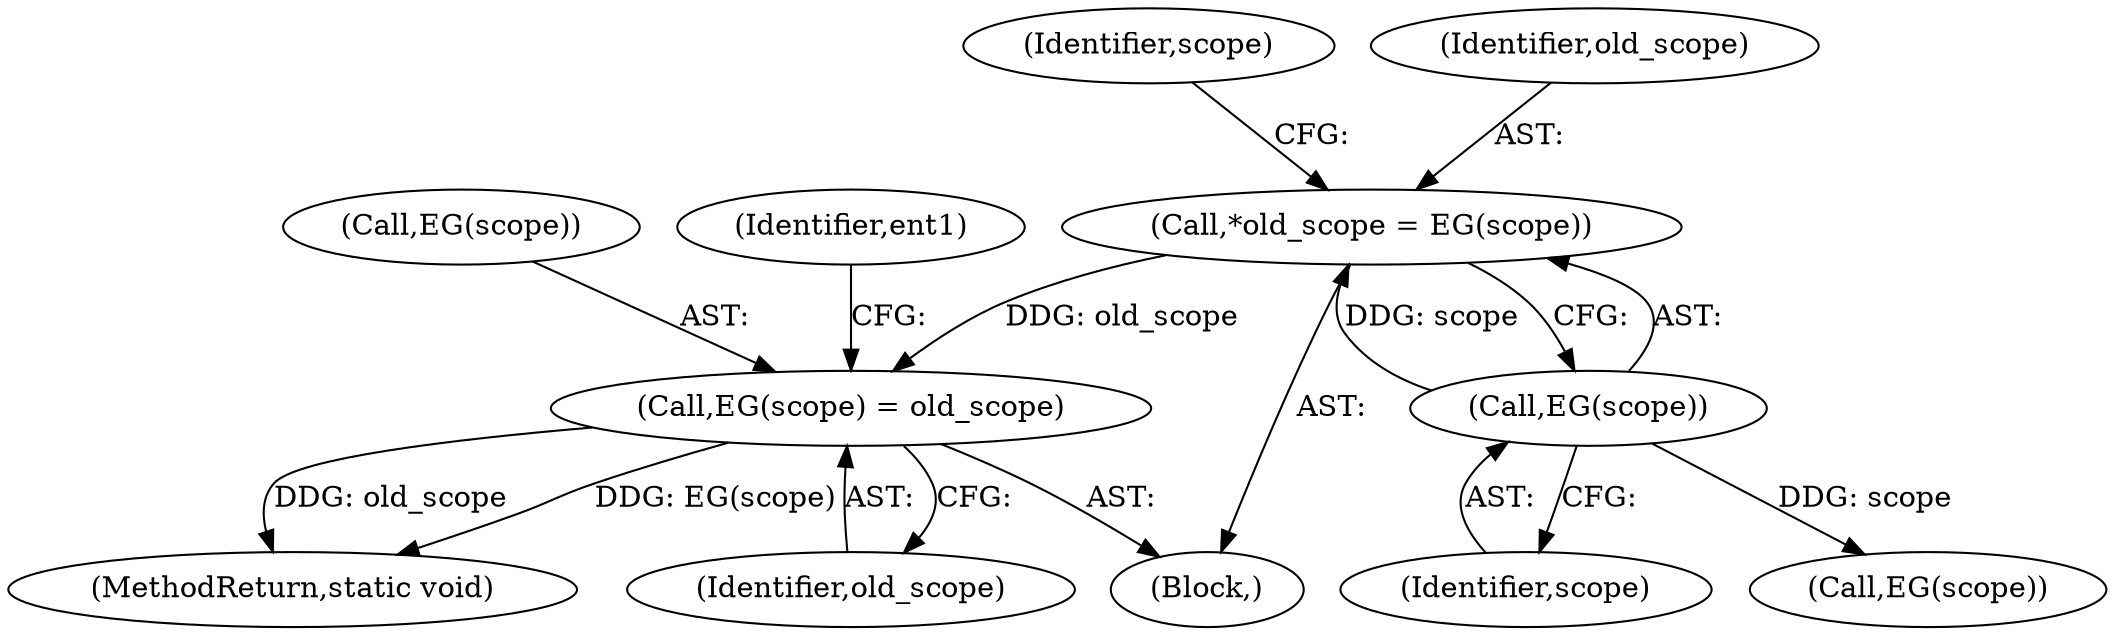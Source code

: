 digraph "0_php_b1bd4119bcafab6f9a8f84d92cd65eec3afeface@pointer" {
"1000420" [label="(Call,*old_scope = EG(scope))"];
"1000422" [label="(Call,EG(scope))"];
"1000445" [label="(Call,EG(scope) = old_scope)"];
"1000528" [label="(MethodReturn,static void)"];
"1000423" [label="(Identifier,scope)"];
"1000426" [label="(Identifier,scope)"];
"1000471" [label="(Identifier,ent1)"];
"1000420" [label="(Call,*old_scope = EG(scope))"];
"1000445" [label="(Call,EG(scope) = old_scope)"];
"1000422" [label="(Call,EG(scope))"];
"1000448" [label="(Identifier,old_scope)"];
"1000425" [label="(Call,EG(scope))"];
"1000446" [label="(Call,EG(scope))"];
"1000421" [label="(Identifier,old_scope)"];
"1000418" [label="(Block,)"];
"1000420" -> "1000418"  [label="AST: "];
"1000420" -> "1000422"  [label="CFG: "];
"1000421" -> "1000420"  [label="AST: "];
"1000422" -> "1000420"  [label="AST: "];
"1000426" -> "1000420"  [label="CFG: "];
"1000422" -> "1000420"  [label="DDG: scope"];
"1000420" -> "1000445"  [label="DDG: old_scope"];
"1000422" -> "1000423"  [label="CFG: "];
"1000423" -> "1000422"  [label="AST: "];
"1000422" -> "1000425"  [label="DDG: scope"];
"1000445" -> "1000418"  [label="AST: "];
"1000445" -> "1000448"  [label="CFG: "];
"1000446" -> "1000445"  [label="AST: "];
"1000448" -> "1000445"  [label="AST: "];
"1000471" -> "1000445"  [label="CFG: "];
"1000445" -> "1000528"  [label="DDG: EG(scope)"];
"1000445" -> "1000528"  [label="DDG: old_scope"];
}
